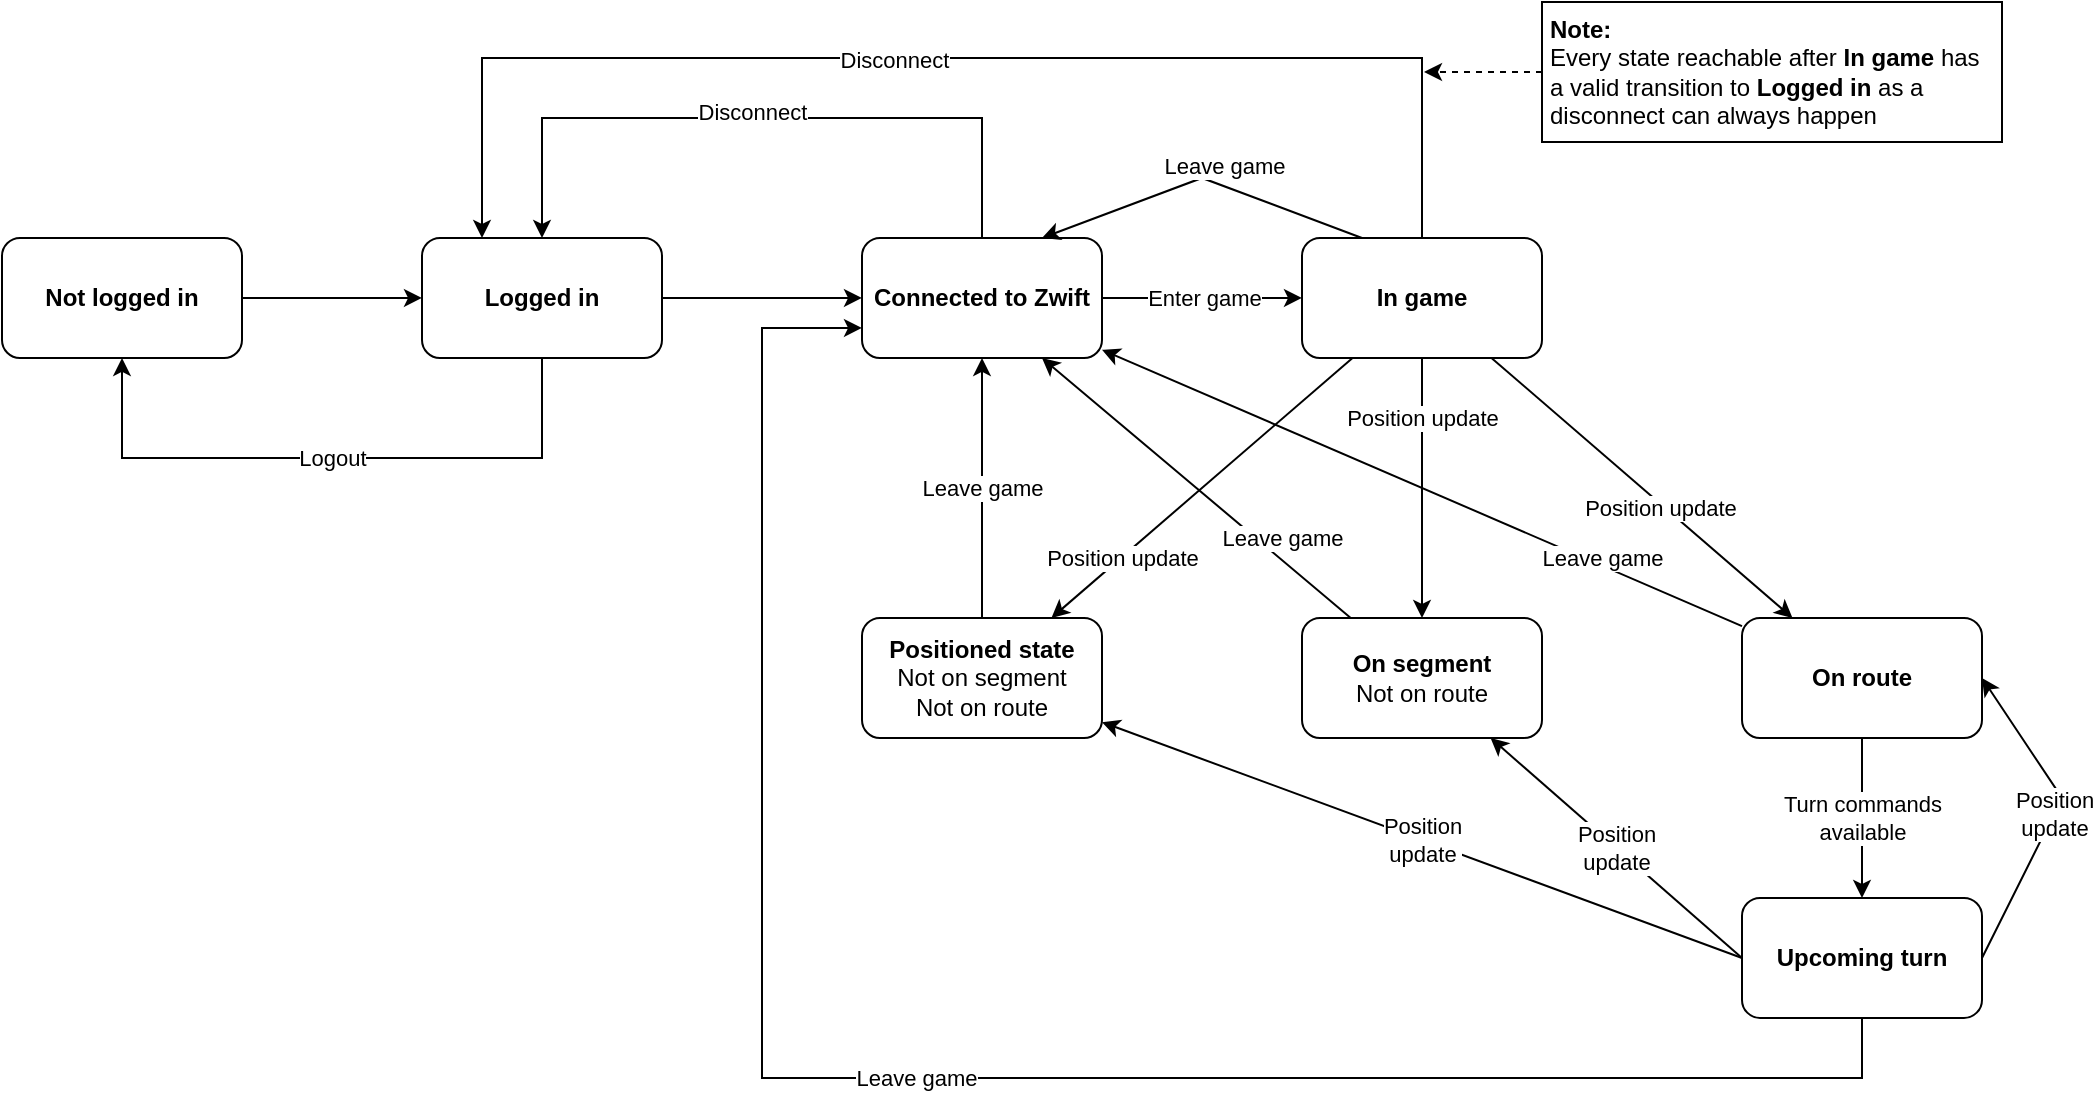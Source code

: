 <mxfile version="16.5.1" type="device"><diagram id="C5RBs43oDa-KdzZeNtuy" name="Page-1"><mxGraphModel dx="1412" dy="835" grid="1" gridSize="10" guides="1" tooltips="1" connect="1" arrows="1" fold="1" page="1" pageScale="1" pageWidth="1169" pageHeight="827" math="0" shadow="0"><root><mxCell id="WIyWlLk6GJQsqaUBKTNV-0"/><mxCell id="WIyWlLk6GJQsqaUBKTNV-1" parent="WIyWlLk6GJQsqaUBKTNV-0"/><mxCell id="Bod_nedEWnGyxpAL-ndt-2" value="" style="rounded=0;orthogonalLoop=1;jettySize=auto;html=1;" parent="WIyWlLk6GJQsqaUBKTNV-1" source="Bod_nedEWnGyxpAL-ndt-0" target="Bod_nedEWnGyxpAL-ndt-1" edge="1"><mxGeometry relative="1" as="geometry"/></mxCell><mxCell id="Bod_nedEWnGyxpAL-ndt-3" value="Enter game" style="edgeLabel;html=1;align=center;verticalAlign=middle;resizable=0;points=[];" parent="Bod_nedEWnGyxpAL-ndt-2" vertex="1" connectable="0"><mxGeometry x="0.19" y="1" relative="1" as="geometry"><mxPoint x="-9" y="1" as="offset"/></mxGeometry></mxCell><mxCell id="-JQADVJz2RuWcwb7Fl13-4" style="edgeStyle=orthogonalEdgeStyle;rounded=0;orthogonalLoop=1;jettySize=auto;html=1;entryX=0.5;entryY=0;entryDx=0;entryDy=0;exitX=0.5;exitY=0;exitDx=0;exitDy=0;" edge="1" parent="WIyWlLk6GJQsqaUBKTNV-1" source="Bod_nedEWnGyxpAL-ndt-0" target="-JQADVJz2RuWcwb7Fl13-0"><mxGeometry relative="1" as="geometry"><Array as="points"><mxPoint x="559" y="187.97"/><mxPoint x="339" y="187.97"/></Array></mxGeometry></mxCell><mxCell id="-JQADVJz2RuWcwb7Fl13-5" value="Disconnect" style="edgeLabel;html=1;align=center;verticalAlign=middle;resizable=0;points=[];" vertex="1" connectable="0" parent="-JQADVJz2RuWcwb7Fl13-4"><mxGeometry x="0.118" y="-3" relative="1" as="geometry"><mxPoint x="15" as="offset"/></mxGeometry></mxCell><mxCell id="Bod_nedEWnGyxpAL-ndt-0" value="Connected to Zwift" style="rounded=1;whiteSpace=wrap;html=1;fontStyle=1" parent="WIyWlLk6GJQsqaUBKTNV-1" vertex="1"><mxGeometry x="499" y="247.97" width="120" height="60" as="geometry"/></mxCell><mxCell id="Bod_nedEWnGyxpAL-ndt-5" value="Position update" style="rounded=0;orthogonalLoop=1;jettySize=auto;html=1;" parent="WIyWlLk6GJQsqaUBKTNV-1" source="Bod_nedEWnGyxpAL-ndt-1" target="Bod_nedEWnGyxpAL-ndt-4" edge="1"><mxGeometry x="0.534" relative="1" as="geometry"><mxPoint as="offset"/></mxGeometry></mxCell><mxCell id="Bod_nedEWnGyxpAL-ndt-7" value="Position update" style="rounded=0;orthogonalLoop=1;jettySize=auto;html=1;" parent="WIyWlLk6GJQsqaUBKTNV-1" source="Bod_nedEWnGyxpAL-ndt-1" target="Bod_nedEWnGyxpAL-ndt-6" edge="1"><mxGeometry x="-0.538" relative="1" as="geometry"><mxPoint as="offset"/></mxGeometry></mxCell><mxCell id="Bod_nedEWnGyxpAL-ndt-9" value="" style="edgeStyle=none;rounded=0;orthogonalLoop=1;jettySize=auto;html=1;" parent="WIyWlLk6GJQsqaUBKTNV-1" source="Bod_nedEWnGyxpAL-ndt-1" target="Bod_nedEWnGyxpAL-ndt-8" edge="1"><mxGeometry relative="1" as="geometry"/></mxCell><mxCell id="Bod_nedEWnGyxpAL-ndt-10" value="Position update" style="edgeLabel;html=1;align=center;verticalAlign=middle;resizable=0;points=[];" parent="Bod_nedEWnGyxpAL-ndt-9" vertex="1" connectable="0"><mxGeometry x="0.133" y="-2" relative="1" as="geometry"><mxPoint as="offset"/></mxGeometry></mxCell><mxCell id="Bod_nedEWnGyxpAL-ndt-12" value="" style="edgeStyle=none;rounded=0;orthogonalLoop=1;jettySize=auto;html=1;entryX=0.75;entryY=0;entryDx=0;entryDy=0;exitX=0.25;exitY=0;exitDx=0;exitDy=0;" parent="WIyWlLk6GJQsqaUBKTNV-1" source="Bod_nedEWnGyxpAL-ndt-1" target="Bod_nedEWnGyxpAL-ndt-0" edge="1"><mxGeometry relative="1" as="geometry"><Array as="points"><mxPoint x="669" y="217.97"/></Array></mxGeometry></mxCell><mxCell id="Bod_nedEWnGyxpAL-ndt-13" value="Leave game" style="edgeLabel;html=1;align=center;verticalAlign=middle;resizable=0;points=[];" parent="Bod_nedEWnGyxpAL-ndt-12" vertex="1" connectable="0"><mxGeometry x="-0.129" y="-1" relative="1" as="geometry"><mxPoint y="-9" as="offset"/></mxGeometry></mxCell><mxCell id="-JQADVJz2RuWcwb7Fl13-8" style="edgeStyle=orthogonalEdgeStyle;rounded=0;orthogonalLoop=1;jettySize=auto;html=1;entryX=0.25;entryY=0;entryDx=0;entryDy=0;exitX=0.5;exitY=0;exitDx=0;exitDy=0;" edge="1" parent="WIyWlLk6GJQsqaUBKTNV-1" source="Bod_nedEWnGyxpAL-ndt-1" target="-JQADVJz2RuWcwb7Fl13-0"><mxGeometry relative="1" as="geometry"><Array as="points"><mxPoint x="779" y="157.97"/><mxPoint x="309" y="157.97"/></Array></mxGeometry></mxCell><mxCell id="-JQADVJz2RuWcwb7Fl13-9" value="Disconnect" style="edgeLabel;html=1;align=center;verticalAlign=middle;resizable=0;points=[];" vertex="1" connectable="0" parent="-JQADVJz2RuWcwb7Fl13-8"><mxGeometry x="0.091" y="1" relative="1" as="geometry"><mxPoint as="offset"/></mxGeometry></mxCell><mxCell id="Bod_nedEWnGyxpAL-ndt-1" value="&lt;b&gt;In game&lt;/b&gt;" style="whiteSpace=wrap;html=1;rounded=1;" parent="WIyWlLk6GJQsqaUBKTNV-1" vertex="1"><mxGeometry x="719" y="247.97" width="120" height="60" as="geometry"/></mxCell><mxCell id="-JQADVJz2RuWcwb7Fl13-10" value="Leave game" style="edgeStyle=orthogonalEdgeStyle;rounded=0;orthogonalLoop=1;jettySize=auto;html=1;entryX=0.5;entryY=1;entryDx=0;entryDy=0;" edge="1" parent="WIyWlLk6GJQsqaUBKTNV-1" source="Bod_nedEWnGyxpAL-ndt-4" target="Bod_nedEWnGyxpAL-ndt-0"><mxGeometry relative="1" as="geometry"/></mxCell><mxCell id="Bod_nedEWnGyxpAL-ndt-4" value="&lt;b&gt;Positioned state&lt;/b&gt;&lt;br&gt;Not on segment&lt;br&gt;Not on route" style="whiteSpace=wrap;html=1;rounded=1;" parent="WIyWlLk6GJQsqaUBKTNV-1" vertex="1"><mxGeometry x="499" y="437.97" width="120" height="60" as="geometry"/></mxCell><mxCell id="-JQADVJz2RuWcwb7Fl13-11" value="Leave game" style="rounded=0;orthogonalLoop=1;jettySize=auto;html=1;entryX=0.75;entryY=1;entryDx=0;entryDy=0;" edge="1" parent="WIyWlLk6GJQsqaUBKTNV-1" source="Bod_nedEWnGyxpAL-ndt-6" target="Bod_nedEWnGyxpAL-ndt-0"><mxGeometry x="-0.484" y="-8" relative="1" as="geometry"><mxPoint as="offset"/></mxGeometry></mxCell><mxCell id="Bod_nedEWnGyxpAL-ndt-6" value="&lt;b&gt;On segment&lt;/b&gt;&lt;br&gt;Not on route" style="whiteSpace=wrap;html=1;rounded=1;" parent="WIyWlLk6GJQsqaUBKTNV-1" vertex="1"><mxGeometry x="719" y="437.97" width="120" height="60" as="geometry"/></mxCell><mxCell id="-JQADVJz2RuWcwb7Fl13-12" value="Leave game" style="edgeStyle=none;rounded=0;orthogonalLoop=1;jettySize=auto;html=1;" edge="1" parent="WIyWlLk6GJQsqaUBKTNV-1" source="Bod_nedEWnGyxpAL-ndt-8" target="Bod_nedEWnGyxpAL-ndt-0"><mxGeometry x="-0.554" y="-4" relative="1" as="geometry"><mxPoint as="offset"/></mxGeometry></mxCell><mxCell id="-JQADVJz2RuWcwb7Fl13-14" value="Turn commands&lt;br&gt;available" style="edgeStyle=none;rounded=0;orthogonalLoop=1;jettySize=auto;html=1;" edge="1" parent="WIyWlLk6GJQsqaUBKTNV-1" source="Bod_nedEWnGyxpAL-ndt-8" target="-JQADVJz2RuWcwb7Fl13-13"><mxGeometry relative="1" as="geometry"/></mxCell><mxCell id="Bod_nedEWnGyxpAL-ndt-8" value="&lt;b&gt;On route&lt;br&gt;&lt;/b&gt;" style="whiteSpace=wrap;html=1;rounded=1;" parent="WIyWlLk6GJQsqaUBKTNV-1" vertex="1"><mxGeometry x="939" y="437.97" width="120" height="60" as="geometry"/></mxCell><mxCell id="-JQADVJz2RuWcwb7Fl13-1" value="" style="edgeStyle=orthogonalEdgeStyle;rounded=0;orthogonalLoop=1;jettySize=auto;html=1;" edge="1" parent="WIyWlLk6GJQsqaUBKTNV-1" source="-JQADVJz2RuWcwb7Fl13-0" target="Bod_nedEWnGyxpAL-ndt-0"><mxGeometry relative="1" as="geometry"/></mxCell><mxCell id="-JQADVJz2RuWcwb7Fl13-6" value="Logout" style="edgeStyle=orthogonalEdgeStyle;rounded=0;orthogonalLoop=1;jettySize=auto;html=1;entryX=0.5;entryY=1;entryDx=0;entryDy=0;exitX=0.5;exitY=1;exitDx=0;exitDy=0;" edge="1" parent="WIyWlLk6GJQsqaUBKTNV-1" source="-JQADVJz2RuWcwb7Fl13-0" target="-JQADVJz2RuWcwb7Fl13-2"><mxGeometry relative="1" as="geometry"><Array as="points"><mxPoint x="339" y="357.97"/><mxPoint x="129" y="357.97"/></Array></mxGeometry></mxCell><mxCell id="-JQADVJz2RuWcwb7Fl13-0" value="Logged in" style="rounded=1;whiteSpace=wrap;html=1;fontStyle=1" vertex="1" parent="WIyWlLk6GJQsqaUBKTNV-1"><mxGeometry x="279" y="247.97" width="120" height="60" as="geometry"/></mxCell><mxCell id="-JQADVJz2RuWcwb7Fl13-3" style="edgeStyle=orthogonalEdgeStyle;rounded=0;orthogonalLoop=1;jettySize=auto;html=1;" edge="1" parent="WIyWlLk6GJQsqaUBKTNV-1" source="-JQADVJz2RuWcwb7Fl13-2" target="-JQADVJz2RuWcwb7Fl13-0"><mxGeometry relative="1" as="geometry"/></mxCell><mxCell id="-JQADVJz2RuWcwb7Fl13-2" value="Not logged in" style="rounded=1;whiteSpace=wrap;html=1;fontStyle=1" vertex="1" parent="WIyWlLk6GJQsqaUBKTNV-1"><mxGeometry x="69" y="247.97" width="120" height="60" as="geometry"/></mxCell><mxCell id="-JQADVJz2RuWcwb7Fl13-15" value="Position&lt;br&gt;update" style="edgeStyle=none;rounded=0;orthogonalLoop=1;jettySize=auto;html=1;entryX=1;entryY=0.5;entryDx=0;entryDy=0;exitX=1;exitY=0.5;exitDx=0;exitDy=0;" edge="1" parent="WIyWlLk6GJQsqaUBKTNV-1" source="-JQADVJz2RuWcwb7Fl13-13" target="Bod_nedEWnGyxpAL-ndt-8"><mxGeometry relative="1" as="geometry"><Array as="points"><mxPoint x="1099" y="527.97"/></Array></mxGeometry></mxCell><mxCell id="-JQADVJz2RuWcwb7Fl13-16" value="Position &lt;br&gt;update" style="edgeStyle=none;rounded=0;orthogonalLoop=1;jettySize=auto;html=1;exitX=0;exitY=0.5;exitDx=0;exitDy=0;" edge="1" parent="WIyWlLk6GJQsqaUBKTNV-1" source="-JQADVJz2RuWcwb7Fl13-13" target="Bod_nedEWnGyxpAL-ndt-6"><mxGeometry relative="1" as="geometry"/></mxCell><mxCell id="-JQADVJz2RuWcwb7Fl13-17" value="Position&lt;br&gt;update" style="edgeStyle=none;rounded=0;orthogonalLoop=1;jettySize=auto;html=1;exitX=0;exitY=0.5;exitDx=0;exitDy=0;" edge="1" parent="WIyWlLk6GJQsqaUBKTNV-1" source="-JQADVJz2RuWcwb7Fl13-13" target="Bod_nedEWnGyxpAL-ndt-4"><mxGeometry relative="1" as="geometry"/></mxCell><mxCell id="-JQADVJz2RuWcwb7Fl13-18" value="Leave game" style="edgeStyle=orthogonalEdgeStyle;rounded=0;orthogonalLoop=1;jettySize=auto;html=1;entryX=0;entryY=0.75;entryDx=0;entryDy=0;exitX=0.5;exitY=1;exitDx=0;exitDy=0;" edge="1" parent="WIyWlLk6GJQsqaUBKTNV-1" source="-JQADVJz2RuWcwb7Fl13-13" target="Bod_nedEWnGyxpAL-ndt-0"><mxGeometry relative="1" as="geometry"><Array as="points"><mxPoint x="999" y="667.97"/><mxPoint x="449" y="667.97"/><mxPoint x="449" y="292.97"/></Array></mxGeometry></mxCell><mxCell id="-JQADVJz2RuWcwb7Fl13-13" value="Upcoming turn" style="whiteSpace=wrap;html=1;rounded=1;fontStyle=1" vertex="1" parent="WIyWlLk6GJQsqaUBKTNV-1"><mxGeometry x="939" y="577.97" width="120" height="60" as="geometry"/></mxCell><mxCell id="-JQADVJz2RuWcwb7Fl13-20" style="edgeStyle=orthogonalEdgeStyle;rounded=0;orthogonalLoop=1;jettySize=auto;html=1;dashed=1;" edge="1" parent="WIyWlLk6GJQsqaUBKTNV-1" source="-JQADVJz2RuWcwb7Fl13-19"><mxGeometry relative="1" as="geometry"><mxPoint x="780" y="165" as="targetPoint"/></mxGeometry></mxCell><mxCell id="-JQADVJz2RuWcwb7Fl13-19" value="Note:&lt;br&gt;&lt;span style=&quot;font-weight: normal&quot;&gt;Every state reachable after &lt;/span&gt;In game &lt;span style=&quot;font-weight: normal&quot;&gt;has a valid transition to &lt;/span&gt;Logged in&lt;span style=&quot;font-weight: normal&quot;&gt;&amp;nbsp;as a disconnect can always happen&lt;/span&gt;" style="text;html=1;align=left;verticalAlign=top;whiteSpace=wrap;rounded=0;fontStyle=1;fillColor=default;strokeColor=default;spacingLeft=2;spacingRight=2;" vertex="1" parent="WIyWlLk6GJQsqaUBKTNV-1"><mxGeometry x="839" y="130" width="230" height="70" as="geometry"/></mxCell></root></mxGraphModel></diagram></mxfile>